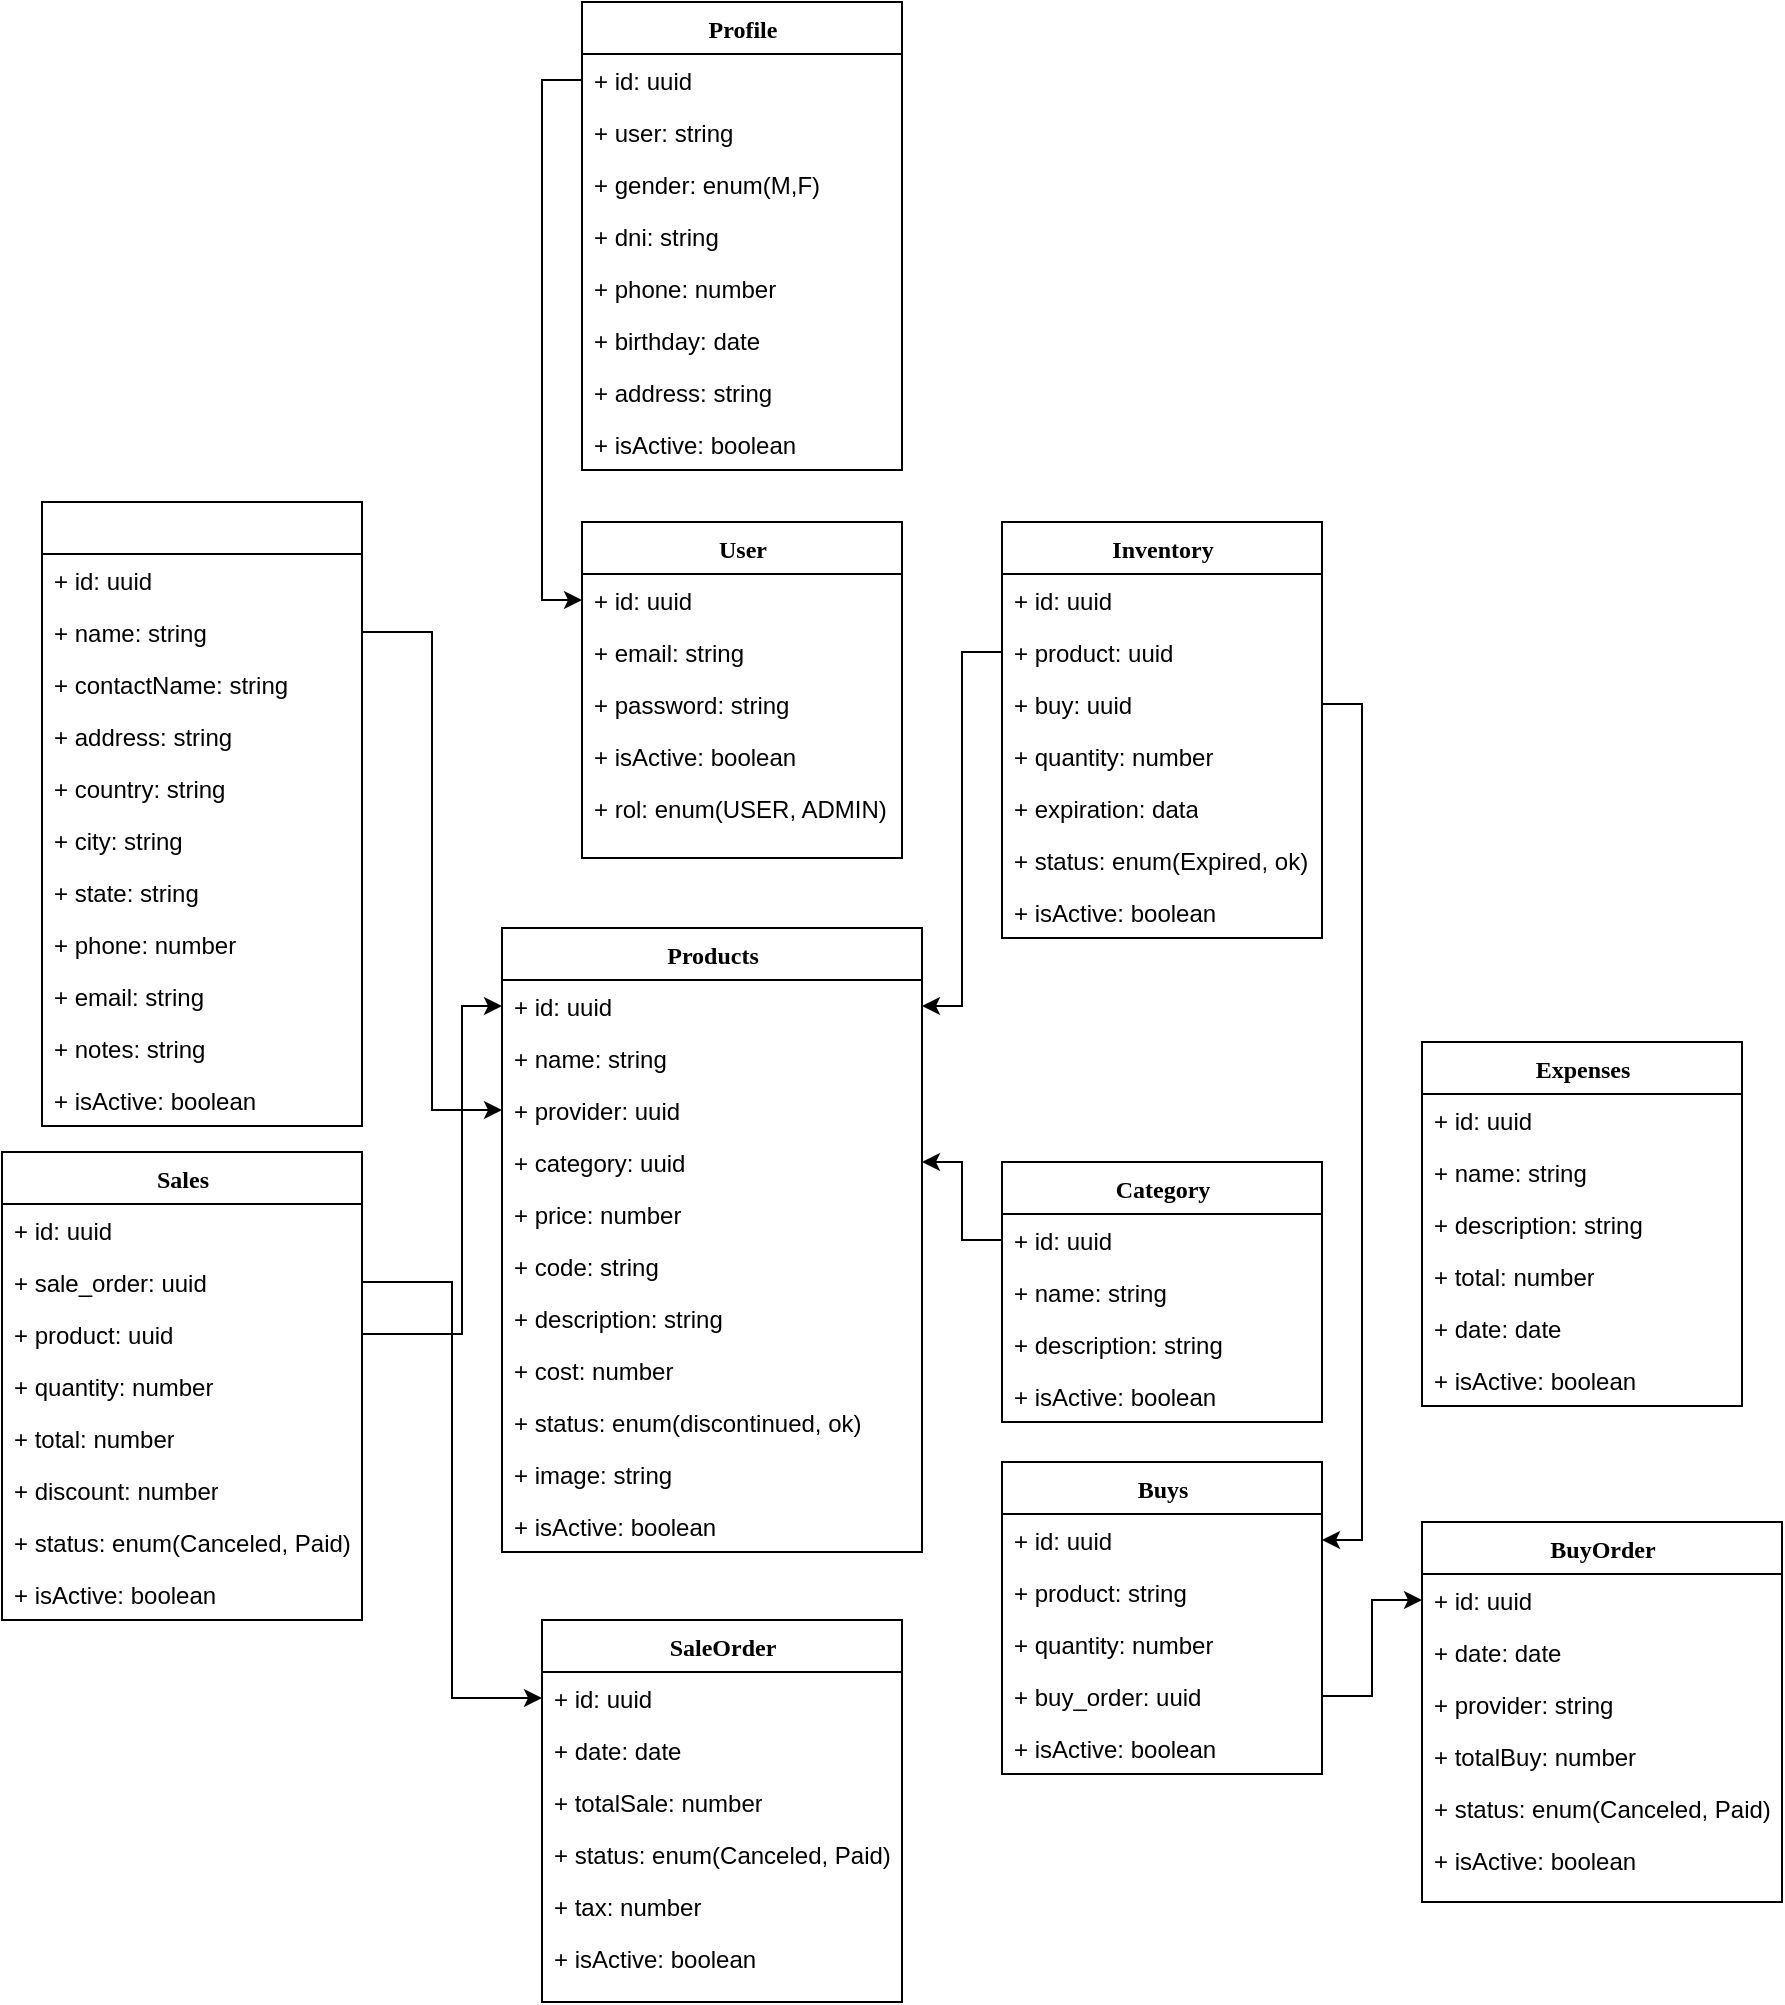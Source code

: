 <mxfile>
    <diagram name="Page-1" id="9f46799a-70d6-7492-0946-bef42562c5a5">
        <mxGraphModel dx="1920" dy="1175" grid="1" gridSize="10" guides="1" tooltips="1" connect="1" arrows="1" fold="1" page="1" pageScale="1" pageWidth="1100" pageHeight="850" background="none" math="0" shadow="0">
            <root>
                <mxCell id="0"/>
                <mxCell id="1" parent="0"/>
                <mxCell id="78961159f06e98e8-17" value="Products" style="swimlane;html=1;fontStyle=1;align=center;verticalAlign=top;childLayout=stackLayout;horizontal=1;startSize=26;horizontalStack=0;resizeParent=1;resizeLast=0;collapsible=1;marginBottom=0;swimlaneFillColor=#ffffff;rounded=0;shadow=0;comic=0;labelBackgroundColor=none;strokeWidth=1;fillColor=none;fontFamily=Verdana;fontSize=12" parent="1" vertex="1">
                    <mxGeometry x="10" y="13" width="210" height="312" as="geometry"/>
                </mxCell>
                <mxCell id="78961159f06e98e8-21" value="+ id: uuid" style="text;html=1;strokeColor=none;fillColor=none;align=left;verticalAlign=top;spacingLeft=4;spacingRight=4;whiteSpace=wrap;overflow=hidden;rotatable=0;points=[[0,0.5],[1,0.5]];portConstraint=eastwest;fontColor=#000000;" parent="78961159f06e98e8-17" vertex="1">
                    <mxGeometry y="26" width="210" height="26" as="geometry"/>
                </mxCell>
                <mxCell id="78961159f06e98e8-23" value="+ name: string" style="text;html=1;strokeColor=none;fillColor=none;align=left;verticalAlign=top;spacingLeft=4;spacingRight=4;whiteSpace=wrap;overflow=hidden;rotatable=0;points=[[0,0.5],[1,0.5]];portConstraint=eastwest;fontColor=#000000;" parent="78961159f06e98e8-17" vertex="1">
                    <mxGeometry y="52" width="210" height="26" as="geometry"/>
                </mxCell>
                <mxCell id="78961159f06e98e8-25" value="+ provider: uuid" style="text;html=1;strokeColor=none;fillColor=none;align=left;verticalAlign=top;spacingLeft=4;spacingRight=4;whiteSpace=wrap;overflow=hidden;rotatable=0;points=[[0,0.5],[1,0.5]];portConstraint=eastwest;fontColor=#000000;" parent="78961159f06e98e8-17" vertex="1">
                    <mxGeometry y="78" width="210" height="26" as="geometry"/>
                </mxCell>
                <mxCell id="78961159f06e98e8-26" value="+ category: uuid" style="text;html=1;strokeColor=none;fillColor=none;align=left;verticalAlign=top;spacingLeft=4;spacingRight=4;whiteSpace=wrap;overflow=hidden;rotatable=0;points=[[0,0.5],[1,0.5]];portConstraint=eastwest;fontColor=#000000;" parent="78961159f06e98e8-17" vertex="1">
                    <mxGeometry y="104" width="210" height="26" as="geometry"/>
                </mxCell>
                <mxCell id="lUnSN32Nbf5dc9mY3wRp-7" value="+ price: number" style="text;html=1;strokeColor=none;fillColor=none;align=left;verticalAlign=top;spacingLeft=4;spacingRight=4;whiteSpace=wrap;overflow=hidden;rotatable=0;points=[[0,0.5],[1,0.5]];portConstraint=eastwest;fontColor=#000000;" parent="78961159f06e98e8-17" vertex="1">
                    <mxGeometry y="130" width="210" height="26" as="geometry"/>
                </mxCell>
                <mxCell id="lUnSN32Nbf5dc9mY3wRp-9" value="+ code: string" style="text;html=1;strokeColor=none;fillColor=none;align=left;verticalAlign=top;spacingLeft=4;spacingRight=4;whiteSpace=wrap;overflow=hidden;rotatable=0;points=[[0,0.5],[1,0.5]];portConstraint=eastwest;fontColor=#000000;" parent="78961159f06e98e8-17" vertex="1">
                    <mxGeometry y="156" width="210" height="26" as="geometry"/>
                </mxCell>
                <mxCell id="lUnSN32Nbf5dc9mY3wRp-8" value="+ description: string" style="text;html=1;strokeColor=none;fillColor=none;align=left;verticalAlign=top;spacingLeft=4;spacingRight=4;whiteSpace=wrap;overflow=hidden;rotatable=0;points=[[0,0.5],[1,0.5]];portConstraint=eastwest;fontColor=#000000;" parent="78961159f06e98e8-17" vertex="1">
                    <mxGeometry y="182" width="210" height="26" as="geometry"/>
                </mxCell>
                <mxCell id="78961159f06e98e8-24" value="+ cost: number" style="text;html=1;strokeColor=none;fillColor=none;align=left;verticalAlign=top;spacingLeft=4;spacingRight=4;whiteSpace=wrap;overflow=hidden;rotatable=0;points=[[0,0.5],[1,0.5]];portConstraint=eastwest;fontColor=#000000;" parent="78961159f06e98e8-17" vertex="1">
                    <mxGeometry y="208" width="210" height="26" as="geometry"/>
                </mxCell>
                <mxCell id="lUnSN32Nbf5dc9mY3wRp-28" value="+ status: enum(discontinued, ok)" style="text;html=1;strokeColor=none;fillColor=none;align=left;verticalAlign=top;spacingLeft=4;spacingRight=4;whiteSpace=wrap;overflow=hidden;rotatable=0;points=[[0,0.5],[1,0.5]];portConstraint=eastwest;fontColor=#000000;" parent="78961159f06e98e8-17" vertex="1">
                    <mxGeometry y="234" width="210" height="26" as="geometry"/>
                </mxCell>
                <mxCell id="lUnSN32Nbf5dc9mY3wRp-11" value="+ image: string" style="text;html=1;strokeColor=none;fillColor=none;align=left;verticalAlign=top;spacingLeft=4;spacingRight=4;whiteSpace=wrap;overflow=hidden;rotatable=0;points=[[0,0.5],[1,0.5]];portConstraint=eastwest;fontColor=#000000;" parent="78961159f06e98e8-17" vertex="1">
                    <mxGeometry y="260" width="210" height="26" as="geometry"/>
                </mxCell>
                <mxCell id="lUnSN32Nbf5dc9mY3wRp-12" value="+ isActive: boolean" style="text;html=1;strokeColor=none;fillColor=none;align=left;verticalAlign=top;spacingLeft=4;spacingRight=4;whiteSpace=wrap;overflow=hidden;rotatable=0;points=[[0,0.5],[1,0.5]];portConstraint=eastwest;fontColor=#000000;" parent="78961159f06e98e8-17" vertex="1">
                    <mxGeometry y="286" width="210" height="26" as="geometry"/>
                </mxCell>
                <mxCell id="78961159f06e98e8-43" value="Providers" style="swimlane;html=1;fontStyle=1;align=center;verticalAlign=top;childLayout=stackLayout;horizontal=1;startSize=26;horizontalStack=0;resizeParent=1;resizeLast=0;collapsible=1;marginBottom=0;swimlaneFillColor=#ffffff;rounded=0;shadow=0;comic=0;labelBackgroundColor=none;strokeWidth=1;fillColor=none;fontFamily=Verdana;fontSize=12;fontColor=#FFFFFF;" parent="1" vertex="1">
                    <mxGeometry x="-220" y="-200" width="160" height="312" as="geometry"/>
                </mxCell>
                <mxCell id="78961159f06e98e8-44" value="&lt;font color=&quot;#000000&quot;&gt;+ id: uuid&lt;/font&gt;" style="text;html=1;strokeColor=none;fillColor=none;align=left;verticalAlign=top;spacingLeft=4;spacingRight=4;whiteSpace=wrap;overflow=hidden;rotatable=0;points=[[0,0.5],[1,0.5]];portConstraint=eastwest;" parent="78961159f06e98e8-43" vertex="1">
                    <mxGeometry y="26" width="160" height="26" as="geometry"/>
                </mxCell>
                <mxCell id="78961159f06e98e8-45" value="+ name: string" style="text;html=1;strokeColor=none;fillColor=none;align=left;verticalAlign=top;spacingLeft=4;spacingRight=4;whiteSpace=wrap;overflow=hidden;rotatable=0;points=[[0,0.5],[1,0.5]];portConstraint=eastwest;fontColor=#000000;" parent="78961159f06e98e8-43" vertex="1">
                    <mxGeometry y="52" width="160" height="26" as="geometry"/>
                </mxCell>
                <mxCell id="14" value="+ contactName: string" style="text;html=1;strokeColor=none;fillColor=none;align=left;verticalAlign=top;spacingLeft=4;spacingRight=4;whiteSpace=wrap;overflow=hidden;rotatable=0;points=[[0,0.5],[1,0.5]];portConstraint=eastwest;fontColor=#000000;" vertex="1" parent="78961159f06e98e8-43">
                    <mxGeometry y="78" width="160" height="26" as="geometry"/>
                </mxCell>
                <mxCell id="lUnSN32Nbf5dc9mY3wRp-6" value="+ address: string" style="text;html=1;strokeColor=none;fillColor=none;align=left;verticalAlign=top;spacingLeft=4;spacingRight=4;whiteSpace=wrap;overflow=hidden;rotatable=0;points=[[0,0.5],[1,0.5]];portConstraint=eastwest;fontColor=#000000;" parent="78961159f06e98e8-43" vertex="1">
                    <mxGeometry y="104" width="160" height="26" as="geometry"/>
                </mxCell>
                <mxCell id="78961159f06e98e8-49" value="+ country: string" style="text;html=1;strokeColor=none;fillColor=none;align=left;verticalAlign=top;spacingLeft=4;spacingRight=4;whiteSpace=wrap;overflow=hidden;rotatable=0;points=[[0,0.5],[1,0.5]];portConstraint=eastwest;fontColor=#000000;" parent="78961159f06e98e8-43" vertex="1">
                    <mxGeometry y="130" width="160" height="26" as="geometry"/>
                </mxCell>
                <mxCell id="78961159f06e98e8-50" value="+ city: string" style="text;html=1;strokeColor=none;fillColor=none;align=left;verticalAlign=top;spacingLeft=4;spacingRight=4;whiteSpace=wrap;overflow=hidden;rotatable=0;points=[[0,0.5],[1,0.5]];portConstraint=eastwest;fontColor=#000000;" parent="78961159f06e98e8-43" vertex="1">
                    <mxGeometry y="156" width="160" height="26" as="geometry"/>
                </mxCell>
                <mxCell id="lUnSN32Nbf5dc9mY3wRp-3" value="+ state: string" style="text;html=1;strokeColor=none;fillColor=none;align=left;verticalAlign=top;spacingLeft=4;spacingRight=4;whiteSpace=wrap;overflow=hidden;rotatable=0;points=[[0,0.5],[1,0.5]];portConstraint=eastwest;fontColor=#000000;" parent="78961159f06e98e8-43" vertex="1">
                    <mxGeometry y="182" width="160" height="26" as="geometry"/>
                </mxCell>
                <mxCell id="lUnSN32Nbf5dc9mY3wRp-4" value="+ phone: number" style="text;html=1;strokeColor=none;fillColor=none;align=left;verticalAlign=top;spacingLeft=4;spacingRight=4;whiteSpace=wrap;overflow=hidden;rotatable=0;points=[[0,0.5],[1,0.5]];portConstraint=eastwest;fontColor=#000000;" parent="78961159f06e98e8-43" vertex="1">
                    <mxGeometry y="208" width="160" height="26" as="geometry"/>
                </mxCell>
                <mxCell id="lUnSN32Nbf5dc9mY3wRp-2" value="+ email: string" style="text;html=1;strokeColor=none;fillColor=none;align=left;verticalAlign=top;spacingLeft=4;spacingRight=4;whiteSpace=wrap;overflow=hidden;rotatable=0;points=[[0,0.5],[1,0.5]];portConstraint=eastwest;fontColor=#000000;" parent="78961159f06e98e8-43" vertex="1">
                    <mxGeometry y="234" width="160" height="26" as="geometry"/>
                </mxCell>
                <mxCell id="lUnSN32Nbf5dc9mY3wRp-10" value="+ notes: string" style="text;html=1;strokeColor=none;fillColor=none;align=left;verticalAlign=top;spacingLeft=4;spacingRight=4;whiteSpace=wrap;overflow=hidden;rotatable=0;points=[[0,0.5],[1,0.5]];portConstraint=eastwest;fontColor=#000000;" parent="78961159f06e98e8-43" vertex="1">
                    <mxGeometry y="260" width="160" height="26" as="geometry"/>
                </mxCell>
                <mxCell id="lUnSN32Nbf5dc9mY3wRp-5" value="+ isActive: boolean" style="text;html=1;strokeColor=none;fillColor=none;align=left;verticalAlign=top;spacingLeft=4;spacingRight=4;whiteSpace=wrap;overflow=hidden;rotatable=0;points=[[0,0.5],[1,0.5]];portConstraint=eastwest;fontColor=#000000;" parent="78961159f06e98e8-43" vertex="1">
                    <mxGeometry y="286" width="160" height="26" as="geometry"/>
                </mxCell>
                <mxCell id="78961159f06e98e8-56" value="Sales" style="swimlane;html=1;fontStyle=1;align=center;verticalAlign=top;childLayout=stackLayout;horizontal=1;startSize=26;horizontalStack=0;resizeParent=1;resizeLast=0;collapsible=1;marginBottom=0;swimlaneFillColor=#ffffff;rounded=0;shadow=0;comic=0;labelBackgroundColor=none;strokeWidth=1;fillColor=none;fontFamily=Verdana;fontSize=12" parent="1" vertex="1">
                    <mxGeometry x="-240" y="125" width="180" height="234" as="geometry"/>
                </mxCell>
                <mxCell id="78961159f06e98e8-57" value="+ id: uuid" style="text;html=1;strokeColor=none;fillColor=none;align=left;verticalAlign=top;spacingLeft=4;spacingRight=4;whiteSpace=wrap;overflow=hidden;rotatable=0;points=[[0,0.5],[1,0.5]];portConstraint=eastwest;fontColor=#000000;" parent="78961159f06e98e8-56" vertex="1">
                    <mxGeometry y="26" width="180" height="26" as="geometry"/>
                </mxCell>
                <mxCell id="78961159f06e98e8-58" value="+ sale_order: uuid" style="text;html=1;strokeColor=none;fillColor=none;align=left;verticalAlign=top;spacingLeft=4;spacingRight=4;whiteSpace=wrap;overflow=hidden;rotatable=0;points=[[0,0.5],[1,0.5]];portConstraint=eastwest;fontColor=#000000;" parent="78961159f06e98e8-56" vertex="1">
                    <mxGeometry y="52" width="180" height="26" as="geometry"/>
                </mxCell>
                <mxCell id="78961159f06e98e8-59" value="+ product: uuid" style="text;html=1;strokeColor=none;fillColor=none;align=left;verticalAlign=top;spacingLeft=4;spacingRight=4;whiteSpace=wrap;overflow=hidden;rotatable=0;points=[[0,0.5],[1,0.5]];portConstraint=eastwest;fontColor=#000000;" parent="78961159f06e98e8-56" vertex="1">
                    <mxGeometry y="78" width="180" height="26" as="geometry"/>
                </mxCell>
                <mxCell id="78961159f06e98e8-60" value="+ quantity: number" style="text;html=1;strokeColor=none;fillColor=none;align=left;verticalAlign=top;spacingLeft=4;spacingRight=4;whiteSpace=wrap;overflow=hidden;rotatable=0;points=[[0,0.5],[1,0.5]];portConstraint=eastwest;fontColor=#000000;" parent="78961159f06e98e8-56" vertex="1">
                    <mxGeometry y="104" width="180" height="26" as="geometry"/>
                </mxCell>
                <mxCell id="78961159f06e98e8-61" value="+ total: number" style="text;html=1;strokeColor=none;fillColor=none;align=left;verticalAlign=top;spacingLeft=4;spacingRight=4;whiteSpace=wrap;overflow=hidden;rotatable=0;points=[[0,0.5],[1,0.5]];portConstraint=eastwest;fontColor=#000000;" parent="78961159f06e98e8-56" vertex="1">
                    <mxGeometry y="130" width="180" height="26" as="geometry"/>
                </mxCell>
                <mxCell id="lUnSN32Nbf5dc9mY3wRp-34" value="+ discount: number" style="text;html=1;strokeColor=none;fillColor=none;align=left;verticalAlign=top;spacingLeft=4;spacingRight=4;whiteSpace=wrap;overflow=hidden;rotatable=0;points=[[0,0.5],[1,0.5]];portConstraint=eastwest;fontColor=#000000;" parent="78961159f06e98e8-56" vertex="1">
                    <mxGeometry y="156" width="180" height="26" as="geometry"/>
                </mxCell>
                <mxCell id="lUnSN32Nbf5dc9mY3wRp-37" value="+ status: enum(Canceled, Paid)" style="text;html=1;strokeColor=none;fillColor=none;align=left;verticalAlign=top;spacingLeft=4;spacingRight=4;whiteSpace=wrap;overflow=hidden;rotatable=0;points=[[0,0.5],[1,0.5]];portConstraint=eastwest;fontColor=#000000;" parent="78961159f06e98e8-56" vertex="1">
                    <mxGeometry y="182" width="180" height="26" as="geometry"/>
                </mxCell>
                <mxCell id="lUnSN32Nbf5dc9mY3wRp-33" value="+ isActive: boolean" style="text;html=1;strokeColor=none;fillColor=none;align=left;verticalAlign=top;spacingLeft=4;spacingRight=4;whiteSpace=wrap;overflow=hidden;rotatable=0;points=[[0,0.5],[1,0.5]];portConstraint=eastwest;fontColor=#000000;" parent="78961159f06e98e8-56" vertex="1">
                    <mxGeometry y="208" width="180" height="26" as="geometry"/>
                </mxCell>
                <mxCell id="78961159f06e98e8-69" value="Buys" style="swimlane;html=1;fontStyle=1;align=center;verticalAlign=top;childLayout=stackLayout;horizontal=1;startSize=26;horizontalStack=0;resizeParent=1;resizeLast=0;collapsible=1;marginBottom=0;swimlaneFillColor=#ffffff;rounded=0;shadow=0;comic=0;labelBackgroundColor=none;strokeWidth=1;fillColor=none;fontFamily=Verdana;fontSize=12" parent="1" vertex="1">
                    <mxGeometry x="260" y="280" width="160" height="156" as="geometry"/>
                </mxCell>
                <mxCell id="78961159f06e98e8-70" value="+ id: uuid" style="text;html=1;strokeColor=none;fillColor=none;align=left;verticalAlign=top;spacingLeft=4;spacingRight=4;whiteSpace=wrap;overflow=hidden;rotatable=0;points=[[0,0.5],[1,0.5]];portConstraint=eastwest;fontColor=#000000;" parent="78961159f06e98e8-69" vertex="1">
                    <mxGeometry y="26" width="160" height="26" as="geometry"/>
                </mxCell>
                <mxCell id="78961159f06e98e8-74" value="+ product: string" style="text;html=1;strokeColor=none;fillColor=none;align=left;verticalAlign=top;spacingLeft=4;spacingRight=4;whiteSpace=wrap;overflow=hidden;rotatable=0;points=[[0,0.5],[1,0.5]];portConstraint=eastwest;fontColor=#000000;" parent="78961159f06e98e8-69" vertex="1">
                    <mxGeometry y="52" width="160" height="26" as="geometry"/>
                </mxCell>
                <mxCell id="78961159f06e98e8-75" value="+ quantity: number" style="text;html=1;strokeColor=none;fillColor=none;align=left;verticalAlign=top;spacingLeft=4;spacingRight=4;whiteSpace=wrap;overflow=hidden;rotatable=0;points=[[0,0.5],[1,0.5]];portConstraint=eastwest;fontColor=#000000;" parent="78961159f06e98e8-69" vertex="1">
                    <mxGeometry y="78" width="160" height="26" as="geometry"/>
                </mxCell>
                <mxCell id="78961159f06e98e8-76" value="+ buy_order: uuid" style="text;html=1;strokeColor=none;fillColor=none;align=left;verticalAlign=top;spacingLeft=4;spacingRight=4;whiteSpace=wrap;overflow=hidden;rotatable=0;points=[[0,0.5],[1,0.5]];portConstraint=eastwest;fontColor=#000000;" parent="78961159f06e98e8-69" vertex="1">
                    <mxGeometry y="104" width="160" height="26" as="geometry"/>
                </mxCell>
                <mxCell id="lUnSN32Nbf5dc9mY3wRp-52" value="+ isActive: boolean" style="text;html=1;strokeColor=none;fillColor=none;align=left;verticalAlign=top;spacingLeft=4;spacingRight=4;whiteSpace=wrap;overflow=hidden;rotatable=0;points=[[0,0.5],[1,0.5]];portConstraint=eastwest;fontColor=#000000;" parent="78961159f06e98e8-69" vertex="1">
                    <mxGeometry y="130" width="160" height="26" as="geometry"/>
                </mxCell>
                <mxCell id="78961159f06e98e8-82" value="Inventory" style="swimlane;html=1;fontStyle=1;align=center;verticalAlign=top;childLayout=stackLayout;horizontal=1;startSize=26;horizontalStack=0;resizeParent=1;resizeLast=0;collapsible=1;marginBottom=0;swimlaneFillColor=#ffffff;rounded=0;shadow=0;comic=0;labelBackgroundColor=none;strokeWidth=1;fillColor=none;fontFamily=Verdana;fontSize=12" parent="1" vertex="1">
                    <mxGeometry x="260" y="-190" width="160" height="208" as="geometry"/>
                </mxCell>
                <mxCell id="78961159f06e98e8-83" value="+ id: uuid" style="text;html=1;strokeColor=none;fillColor=none;align=left;verticalAlign=top;spacingLeft=4;spacingRight=4;whiteSpace=wrap;overflow=hidden;rotatable=0;points=[[0,0.5],[1,0.5]];portConstraint=eastwest;fontColor=#000000;" parent="78961159f06e98e8-82" vertex="1">
                    <mxGeometry y="26" width="160" height="26" as="geometry"/>
                </mxCell>
                <mxCell id="78961159f06e98e8-84" value="+ product: uuid" style="text;html=1;strokeColor=none;fillColor=none;align=left;verticalAlign=top;spacingLeft=4;spacingRight=4;whiteSpace=wrap;overflow=hidden;rotatable=0;points=[[0,0.5],[1,0.5]];portConstraint=eastwest;fontColor=#000000;" parent="78961159f06e98e8-82" vertex="1">
                    <mxGeometry y="52" width="160" height="26" as="geometry"/>
                </mxCell>
                <mxCell id="lUnSN32Nbf5dc9mY3wRp-41" value="+ buy: uuid" style="text;html=1;strokeColor=none;fillColor=none;align=left;verticalAlign=top;spacingLeft=4;spacingRight=4;whiteSpace=wrap;overflow=hidden;rotatable=0;points=[[0,0.5],[1,0.5]];portConstraint=eastwest;fontColor=#000000;" parent="78961159f06e98e8-82" vertex="1">
                    <mxGeometry y="78" width="160" height="26" as="geometry"/>
                </mxCell>
                <mxCell id="78961159f06e98e8-85" value="+ quantity: number" style="text;html=1;strokeColor=none;fillColor=none;align=left;verticalAlign=top;spacingLeft=4;spacingRight=4;whiteSpace=wrap;overflow=hidden;rotatable=0;points=[[0,0.5],[1,0.5]];portConstraint=eastwest;fontColor=#000000;" parent="78961159f06e98e8-82" vertex="1">
                    <mxGeometry y="104" width="160" height="26" as="geometry"/>
                </mxCell>
                <mxCell id="78961159f06e98e8-86" value="+ expiration: data" style="text;html=1;strokeColor=none;fillColor=none;align=left;verticalAlign=top;spacingLeft=4;spacingRight=4;whiteSpace=wrap;overflow=hidden;rotatable=0;points=[[0,0.5],[1,0.5]];portConstraint=eastwest;fontColor=#000000;" parent="78961159f06e98e8-82" vertex="1">
                    <mxGeometry y="130" width="160" height="26" as="geometry"/>
                </mxCell>
                <mxCell id="78961159f06e98e8-87" value="+ status: enum(Expired, ok)" style="text;html=1;strokeColor=none;fillColor=none;align=left;verticalAlign=top;spacingLeft=4;spacingRight=4;whiteSpace=wrap;overflow=hidden;rotatable=0;points=[[0,0.5],[1,0.5]];portConstraint=eastwest;fontColor=#000000;" parent="78961159f06e98e8-82" vertex="1">
                    <mxGeometry y="156" width="160" height="26" as="geometry"/>
                </mxCell>
                <mxCell id="78961159f06e98e8-88" value="+ isActive: boolean" style="text;html=1;strokeColor=none;fillColor=none;align=left;verticalAlign=top;spacingLeft=4;spacingRight=4;whiteSpace=wrap;overflow=hidden;rotatable=0;points=[[0,0.5],[1,0.5]];portConstraint=eastwest;fontColor=#000000;" parent="78961159f06e98e8-82" vertex="1">
                    <mxGeometry y="182" width="160" height="26" as="geometry"/>
                </mxCell>
                <mxCell id="78961159f06e98e8-95" value="User" style="swimlane;html=1;fontStyle=1;align=center;verticalAlign=top;childLayout=stackLayout;horizontal=1;startSize=26;horizontalStack=0;resizeParent=1;resizeLast=0;collapsible=1;marginBottom=0;swimlaneFillColor=#ffffff;rounded=0;shadow=0;comic=0;labelBackgroundColor=none;strokeWidth=1;fillColor=none;fontFamily=Verdana;fontSize=12" parent="1" vertex="1">
                    <mxGeometry x="50" y="-190" width="160" height="168" as="geometry"/>
                </mxCell>
                <mxCell id="78961159f06e98e8-96" value="+ id: uuid" style="text;html=1;strokeColor=none;fillColor=none;align=left;verticalAlign=top;spacingLeft=4;spacingRight=4;whiteSpace=wrap;overflow=hidden;rotatable=0;points=[[0,0.5],[1,0.5]];portConstraint=eastwest;fontColor=#000000;" parent="78961159f06e98e8-95" vertex="1">
                    <mxGeometry y="26" width="160" height="26" as="geometry"/>
                </mxCell>
                <mxCell id="78961159f06e98e8-97" value="+ email: string" style="text;html=1;strokeColor=none;fillColor=none;align=left;verticalAlign=top;spacingLeft=4;spacingRight=4;whiteSpace=wrap;overflow=hidden;rotatable=0;points=[[0,0.5],[1,0.5]];portConstraint=eastwest;fontColor=#000000;" parent="78961159f06e98e8-95" vertex="1">
                    <mxGeometry y="52" width="160" height="26" as="geometry"/>
                </mxCell>
                <mxCell id="78961159f06e98e8-98" value="+ password: string" style="text;html=1;strokeColor=none;fillColor=none;align=left;verticalAlign=top;spacingLeft=4;spacingRight=4;whiteSpace=wrap;overflow=hidden;rotatable=0;points=[[0,0.5],[1,0.5]];portConstraint=eastwest;fontColor=#000000;" parent="78961159f06e98e8-95" vertex="1">
                    <mxGeometry y="78" width="160" height="26" as="geometry"/>
                </mxCell>
                <mxCell id="78961159f06e98e8-102" value="+ isActive: boolean" style="text;html=1;strokeColor=none;fillColor=none;align=left;verticalAlign=top;spacingLeft=4;spacingRight=4;whiteSpace=wrap;overflow=hidden;rotatable=0;points=[[0,0.5],[1,0.5]];portConstraint=eastwest;fontColor=#000000;" parent="78961159f06e98e8-95" vertex="1">
                    <mxGeometry y="104" width="160" height="26" as="geometry"/>
                </mxCell>
                <mxCell id="78961159f06e98e8-104" value="+ rol: enum(USER, ADMIN)" style="text;html=1;strokeColor=none;fillColor=none;align=left;verticalAlign=top;spacingLeft=4;spacingRight=4;whiteSpace=wrap;overflow=hidden;rotatable=0;points=[[0,0.5],[1,0.5]];portConstraint=eastwest;fontColor=#000000;" parent="78961159f06e98e8-95" vertex="1">
                    <mxGeometry y="130" width="160" height="26" as="geometry"/>
                </mxCell>
                <mxCell id="78961159f06e98e8-108" value="Expenses" style="swimlane;html=1;fontStyle=1;align=center;verticalAlign=top;childLayout=stackLayout;horizontal=1;startSize=26;horizontalStack=0;resizeParent=1;resizeLast=0;collapsible=1;marginBottom=0;swimlaneFillColor=#ffffff;rounded=0;shadow=0;comic=0;labelBackgroundColor=none;strokeWidth=1;fillColor=none;fontFamily=Verdana;fontSize=12" parent="1" vertex="1">
                    <mxGeometry x="470" y="70.0" width="160" height="182" as="geometry"/>
                </mxCell>
                <mxCell id="78961159f06e98e8-109" value="+ id: uuid" style="text;html=1;strokeColor=none;fillColor=none;align=left;verticalAlign=top;spacingLeft=4;spacingRight=4;whiteSpace=wrap;overflow=hidden;rotatable=0;points=[[0,0.5],[1,0.5]];portConstraint=eastwest;fontColor=#000000;" parent="78961159f06e98e8-108" vertex="1">
                    <mxGeometry y="26" width="160" height="26" as="geometry"/>
                </mxCell>
                <mxCell id="78961159f06e98e8-110" value="+ name: string" style="text;html=1;strokeColor=none;fillColor=none;align=left;verticalAlign=top;spacingLeft=4;spacingRight=4;whiteSpace=wrap;overflow=hidden;rotatable=0;points=[[0,0.5],[1,0.5]];portConstraint=eastwest;fontColor=#000000;" parent="78961159f06e98e8-108" vertex="1">
                    <mxGeometry y="52" width="160" height="26" as="geometry"/>
                </mxCell>
                <mxCell id="78961159f06e98e8-117" value="+ description: string" style="text;html=1;strokeColor=none;fillColor=none;align=left;verticalAlign=top;spacingLeft=4;spacingRight=4;whiteSpace=wrap;overflow=hidden;rotatable=0;points=[[0,0.5],[1,0.5]];portConstraint=eastwest;fontColor=#000000;" parent="78961159f06e98e8-108" vertex="1">
                    <mxGeometry y="78" width="160" height="26" as="geometry"/>
                </mxCell>
                <mxCell id="78961159f06e98e8-120" value="+ total: number" style="text;html=1;strokeColor=none;fillColor=none;align=left;verticalAlign=top;spacingLeft=4;spacingRight=4;whiteSpace=wrap;overflow=hidden;rotatable=0;points=[[0,0.5],[1,0.5]];portConstraint=eastwest;fontColor=#000000;" parent="78961159f06e98e8-108" vertex="1">
                    <mxGeometry y="104" width="160" height="26" as="geometry"/>
                </mxCell>
                <mxCell id="lUnSN32Nbf5dc9mY3wRp-39" value="+ date: date" style="text;html=1;strokeColor=none;fillColor=none;align=left;verticalAlign=top;spacingLeft=4;spacingRight=4;whiteSpace=wrap;overflow=hidden;rotatable=0;points=[[0,0.5],[1,0.5]];portConstraint=eastwest;fontColor=#000000;" parent="78961159f06e98e8-108" vertex="1">
                    <mxGeometry y="130" width="160" height="26" as="geometry"/>
                </mxCell>
                <mxCell id="lUnSN32Nbf5dc9mY3wRp-38" value="+ isActive: boolean" style="text;html=1;strokeColor=none;fillColor=none;align=left;verticalAlign=top;spacingLeft=4;spacingRight=4;whiteSpace=wrap;overflow=hidden;rotatable=0;points=[[0,0.5],[1,0.5]];portConstraint=eastwest;fontColor=#000000;" parent="78961159f06e98e8-108" vertex="1">
                    <mxGeometry y="156" width="160" height="26" as="geometry"/>
                </mxCell>
                <mxCell id="c7exTMx49Ol-DA_1I6ZM-1" value="SaleOrder" style="swimlane;html=1;fontStyle=1;align=center;verticalAlign=top;childLayout=stackLayout;horizontal=1;startSize=26;horizontalStack=0;resizeParent=1;resizeLast=0;collapsible=1;marginBottom=0;swimlaneFillColor=#ffffff;rounded=0;shadow=0;comic=0;labelBackgroundColor=none;strokeWidth=1;fillColor=none;fontFamily=Verdana;fontSize=12" parent="1" vertex="1">
                    <mxGeometry x="30" y="359" width="180" height="191" as="geometry"/>
                </mxCell>
                <mxCell id="c7exTMx49Ol-DA_1I6ZM-2" value="+ id: uuid" style="text;html=1;strokeColor=none;fillColor=none;align=left;verticalAlign=top;spacingLeft=4;spacingRight=4;whiteSpace=wrap;overflow=hidden;rotatable=0;points=[[0,0.5],[1,0.5]];portConstraint=eastwest;fontColor=#000000;" parent="c7exTMx49Ol-DA_1I6ZM-1" vertex="1">
                    <mxGeometry y="26" width="180" height="26" as="geometry"/>
                </mxCell>
                <mxCell id="c7exTMx49Ol-DA_1I6ZM-3" value="+ date: date" style="text;html=1;strokeColor=none;fillColor=none;align=left;verticalAlign=top;spacingLeft=4;spacingRight=4;whiteSpace=wrap;overflow=hidden;rotatable=0;points=[[0,0.5],[1,0.5]];portConstraint=eastwest;fontColor=#000000;" parent="c7exTMx49Ol-DA_1I6ZM-1" vertex="1">
                    <mxGeometry y="52" width="180" height="26" as="geometry"/>
                </mxCell>
                <mxCell id="c7exTMx49Ol-DA_1I6ZM-5" value="+ totalSale: number" style="text;html=1;strokeColor=none;fillColor=none;align=left;verticalAlign=top;spacingLeft=4;spacingRight=4;whiteSpace=wrap;overflow=hidden;rotatable=0;points=[[0,0.5],[1,0.5]];portConstraint=eastwest;fontColor=#000000;" parent="c7exTMx49Ol-DA_1I6ZM-1" vertex="1">
                    <mxGeometry y="78" width="180" height="26" as="geometry"/>
                </mxCell>
                <mxCell id="lUnSN32Nbf5dc9mY3wRp-23" value="+ status: enum(Canceled, Paid)" style="text;html=1;strokeColor=none;fillColor=none;align=left;verticalAlign=top;spacingLeft=4;spacingRight=4;whiteSpace=wrap;overflow=hidden;rotatable=0;points=[[0,0.5],[1,0.5]];portConstraint=eastwest;fontColor=#000000;" parent="c7exTMx49Ol-DA_1I6ZM-1" vertex="1">
                    <mxGeometry y="104" width="180" height="26" as="geometry"/>
                </mxCell>
                <mxCell id="lUnSN32Nbf5dc9mY3wRp-22" value="+ tax: number" style="text;html=1;strokeColor=none;fillColor=none;align=left;verticalAlign=top;spacingLeft=4;spacingRight=4;whiteSpace=wrap;overflow=hidden;rotatable=0;points=[[0,0.5],[1,0.5]];portConstraint=eastwest;fontColor=#000000;" parent="c7exTMx49Ol-DA_1I6ZM-1" vertex="1">
                    <mxGeometry y="130" width="180" height="26" as="geometry"/>
                </mxCell>
                <mxCell id="2" value="+ isActive: boolean" style="text;html=1;strokeColor=none;fillColor=none;align=left;verticalAlign=top;spacingLeft=4;spacingRight=4;whiteSpace=wrap;overflow=hidden;rotatable=0;points=[[0,0.5],[1,0.5]];portConstraint=eastwest;fontColor=#000000;" parent="c7exTMx49Ol-DA_1I6ZM-1" vertex="1">
                    <mxGeometry y="156" width="180" height="26" as="geometry"/>
                </mxCell>
                <mxCell id="lUnSN32Nbf5dc9mY3wRp-13" value="Category" style="swimlane;html=1;fontStyle=1;align=center;verticalAlign=top;childLayout=stackLayout;horizontal=1;startSize=26;horizontalStack=0;resizeParent=1;resizeLast=0;collapsible=1;marginBottom=0;swimlaneFillColor=#ffffff;rounded=0;shadow=0;comic=0;labelBackgroundColor=none;strokeWidth=1;fillColor=none;fontFamily=Verdana;fontSize=12" parent="1" vertex="1">
                    <mxGeometry x="260" y="130" width="160" height="130" as="geometry"/>
                </mxCell>
                <mxCell id="lUnSN32Nbf5dc9mY3wRp-14" value="+ id: uuid" style="text;html=1;strokeColor=none;fillColor=none;align=left;verticalAlign=top;spacingLeft=4;spacingRight=4;whiteSpace=wrap;overflow=hidden;rotatable=0;points=[[0,0.5],[1,0.5]];portConstraint=eastwest;fontColor=#000000;" parent="lUnSN32Nbf5dc9mY3wRp-13" vertex="1">
                    <mxGeometry y="26" width="160" height="26" as="geometry"/>
                </mxCell>
                <mxCell id="lUnSN32Nbf5dc9mY3wRp-15" value="+ name: string" style="text;html=1;strokeColor=none;fillColor=none;align=left;verticalAlign=top;spacingLeft=4;spacingRight=4;whiteSpace=wrap;overflow=hidden;rotatable=0;points=[[0,0.5],[1,0.5]];portConstraint=eastwest;fontColor=#000000;" parent="lUnSN32Nbf5dc9mY3wRp-13" vertex="1">
                    <mxGeometry y="52" width="160" height="26" as="geometry"/>
                </mxCell>
                <mxCell id="13" value="+ description: string" style="text;html=1;strokeColor=none;fillColor=none;align=left;verticalAlign=top;spacingLeft=4;spacingRight=4;whiteSpace=wrap;overflow=hidden;rotatable=0;points=[[0,0.5],[1,0.5]];portConstraint=eastwest;fontColor=#000000;" vertex="1" parent="lUnSN32Nbf5dc9mY3wRp-13">
                    <mxGeometry y="78" width="160" height="26" as="geometry"/>
                </mxCell>
                <mxCell id="lUnSN32Nbf5dc9mY3wRp-17" value="+ isActive: boolean" style="text;html=1;strokeColor=none;fillColor=none;align=left;verticalAlign=top;spacingLeft=4;spacingRight=4;whiteSpace=wrap;overflow=hidden;rotatable=0;points=[[0,0.5],[1,0.5]];portConstraint=eastwest;fontColor=#000000;" parent="lUnSN32Nbf5dc9mY3wRp-13" vertex="1">
                    <mxGeometry y="104" width="160" height="26" as="geometry"/>
                </mxCell>
                <mxCell id="lUnSN32Nbf5dc9mY3wRp-20" style="edgeStyle=orthogonalEdgeStyle;rounded=0;orthogonalLoop=1;jettySize=auto;html=1;exitX=1;exitY=0.5;exitDx=0;exitDy=0;entryX=0;entryY=0.5;entryDx=0;entryDy=0;" parent="1" source="78961159f06e98e8-45" target="78961159f06e98e8-25" edge="1">
                    <mxGeometry relative="1" as="geometry"/>
                </mxCell>
                <mxCell id="lUnSN32Nbf5dc9mY3wRp-21" style="edgeStyle=orthogonalEdgeStyle;rounded=0;orthogonalLoop=1;jettySize=auto;html=1;exitX=0;exitY=0.5;exitDx=0;exitDy=0;entryX=1;entryY=0.5;entryDx=0;entryDy=0;" parent="1" source="lUnSN32Nbf5dc9mY3wRp-14" target="78961159f06e98e8-26" edge="1">
                    <mxGeometry relative="1" as="geometry"/>
                </mxCell>
                <mxCell id="lUnSN32Nbf5dc9mY3wRp-35" style="edgeStyle=orthogonalEdgeStyle;rounded=0;orthogonalLoop=1;jettySize=auto;html=1;exitX=1;exitY=0.5;exitDx=0;exitDy=0;entryX=0;entryY=0.5;entryDx=0;entryDy=0;" parent="1" source="78961159f06e98e8-58" target="c7exTMx49Ol-DA_1I6ZM-2" edge="1">
                    <mxGeometry relative="1" as="geometry"/>
                </mxCell>
                <mxCell id="lUnSN32Nbf5dc9mY3wRp-36" style="edgeStyle=orthogonalEdgeStyle;rounded=0;orthogonalLoop=1;jettySize=auto;html=1;entryX=0;entryY=0.5;entryDx=0;entryDy=0;" parent="1" source="78961159f06e98e8-59" target="78961159f06e98e8-21" edge="1">
                    <mxGeometry relative="1" as="geometry">
                        <Array as="points">
                            <mxPoint x="-10" y="216"/>
                            <mxPoint x="-10" y="52"/>
                        </Array>
                    </mxGeometry>
                </mxCell>
                <mxCell id="lUnSN32Nbf5dc9mY3wRp-40" style="edgeStyle=orthogonalEdgeStyle;rounded=0;orthogonalLoop=1;jettySize=auto;html=1;exitX=0;exitY=0.5;exitDx=0;exitDy=0;entryX=1;entryY=0.5;entryDx=0;entryDy=0;" parent="1" source="78961159f06e98e8-84" target="78961159f06e98e8-21" edge="1">
                    <mxGeometry relative="1" as="geometry"/>
                </mxCell>
                <mxCell id="lUnSN32Nbf5dc9mY3wRp-42" style="edgeStyle=orthogonalEdgeStyle;rounded=0;orthogonalLoop=1;jettySize=auto;html=1;entryX=1;entryY=0.5;entryDx=0;entryDy=0;" parent="1" source="lUnSN32Nbf5dc9mY3wRp-41" target="78961159f06e98e8-70" edge="1">
                    <mxGeometry relative="1" as="geometry">
                        <Array as="points">
                            <mxPoint x="440" y="-99"/>
                            <mxPoint x="440" y="319"/>
                        </Array>
                    </mxGeometry>
                </mxCell>
                <mxCell id="lUnSN32Nbf5dc9mY3wRp-43" value="BuyOrder" style="swimlane;html=1;fontStyle=1;align=center;verticalAlign=top;childLayout=stackLayout;horizontal=1;startSize=26;horizontalStack=0;resizeParent=1;resizeLast=0;collapsible=1;marginBottom=0;swimlaneFillColor=#ffffff;rounded=0;shadow=0;comic=0;labelBackgroundColor=none;strokeWidth=1;fillColor=none;fontFamily=Verdana;fontSize=12" parent="1" vertex="1">
                    <mxGeometry x="470" y="310" width="180" height="190" as="geometry"/>
                </mxCell>
                <mxCell id="lUnSN32Nbf5dc9mY3wRp-44" value="+ id: uuid" style="text;html=1;strokeColor=none;fillColor=none;align=left;verticalAlign=top;spacingLeft=4;spacingRight=4;whiteSpace=wrap;overflow=hidden;rotatable=0;points=[[0,0.5],[1,0.5]];portConstraint=eastwest;fontColor=#000000;" parent="lUnSN32Nbf5dc9mY3wRp-43" vertex="1">
                    <mxGeometry y="26" width="180" height="26" as="geometry"/>
                </mxCell>
                <mxCell id="lUnSN32Nbf5dc9mY3wRp-45" value="+ date: date" style="text;html=1;strokeColor=none;fillColor=none;align=left;verticalAlign=top;spacingLeft=4;spacingRight=4;whiteSpace=wrap;overflow=hidden;rotatable=0;points=[[0,0.5],[1,0.5]];portConstraint=eastwest;fontColor=#000000;" parent="lUnSN32Nbf5dc9mY3wRp-43" vertex="1">
                    <mxGeometry y="52" width="180" height="26" as="geometry"/>
                </mxCell>
                <mxCell id="lUnSN32Nbf5dc9mY3wRp-50" value="+ provider: string" style="text;html=1;strokeColor=none;fillColor=none;align=left;verticalAlign=top;spacingLeft=4;spacingRight=4;whiteSpace=wrap;overflow=hidden;rotatable=0;points=[[0,0.5],[1,0.5]];portConstraint=eastwest;fontColor=#000000;" parent="lUnSN32Nbf5dc9mY3wRp-43" vertex="1">
                    <mxGeometry y="78" width="180" height="26" as="geometry"/>
                </mxCell>
                <mxCell id="lUnSN32Nbf5dc9mY3wRp-46" value="+ totalBuy: number" style="text;html=1;strokeColor=none;fillColor=none;align=left;verticalAlign=top;spacingLeft=4;spacingRight=4;whiteSpace=wrap;overflow=hidden;rotatable=0;points=[[0,0.5],[1,0.5]];portConstraint=eastwest;fontColor=#000000;" parent="lUnSN32Nbf5dc9mY3wRp-43" vertex="1">
                    <mxGeometry y="104" width="180" height="26" as="geometry"/>
                </mxCell>
                <mxCell id="lUnSN32Nbf5dc9mY3wRp-48" value="+ status: enum(Canceled, Paid)" style="text;html=1;strokeColor=none;fillColor=none;align=left;verticalAlign=top;spacingLeft=4;spacingRight=4;whiteSpace=wrap;overflow=hidden;rotatable=0;points=[[0,0.5],[1,0.5]];portConstraint=eastwest;fontColor=#000000;" parent="lUnSN32Nbf5dc9mY3wRp-43" vertex="1">
                    <mxGeometry y="130" width="180" height="26" as="geometry"/>
                </mxCell>
                <mxCell id="lUnSN32Nbf5dc9mY3wRp-53" value="+ isActive: boolean" style="text;html=1;strokeColor=none;fillColor=none;align=left;verticalAlign=top;spacingLeft=4;spacingRight=4;whiteSpace=wrap;overflow=hidden;rotatable=0;points=[[0,0.5],[1,0.5]];portConstraint=eastwest;fontColor=#000000;" parent="lUnSN32Nbf5dc9mY3wRp-43" vertex="1">
                    <mxGeometry y="156" width="180" height="26" as="geometry"/>
                </mxCell>
                <mxCell id="lUnSN32Nbf5dc9mY3wRp-51" style="edgeStyle=orthogonalEdgeStyle;rounded=0;orthogonalLoop=1;jettySize=auto;html=1;entryX=0;entryY=0.5;entryDx=0;entryDy=0;" parent="1" source="78961159f06e98e8-76" target="lUnSN32Nbf5dc9mY3wRp-44" edge="1">
                    <mxGeometry relative="1" as="geometry"/>
                </mxCell>
                <mxCell id="3" value="Profile" style="swimlane;html=1;fontStyle=1;align=center;verticalAlign=top;childLayout=stackLayout;horizontal=1;startSize=26;horizontalStack=0;resizeParent=1;resizeLast=0;collapsible=1;marginBottom=0;swimlaneFillColor=#ffffff;rounded=0;shadow=0;comic=0;labelBackgroundColor=none;strokeWidth=1;fillColor=none;fontFamily=Verdana;fontSize=12" parent="1" vertex="1">
                    <mxGeometry x="50" y="-450" width="160" height="234" as="geometry"/>
                </mxCell>
                <mxCell id="4" value="+ id: uuid" style="text;html=1;strokeColor=none;fillColor=none;align=left;verticalAlign=top;spacingLeft=4;spacingRight=4;whiteSpace=wrap;overflow=hidden;rotatable=0;points=[[0,0.5],[1,0.5]];portConstraint=eastwest;fontColor=#000000;" parent="3" vertex="1">
                    <mxGeometry y="26" width="160" height="26" as="geometry"/>
                </mxCell>
                <mxCell id="5" value="+ user: string" style="text;html=1;strokeColor=none;fillColor=none;align=left;verticalAlign=top;spacingLeft=4;spacingRight=4;whiteSpace=wrap;overflow=hidden;rotatable=0;points=[[0,0.5],[1,0.5]];portConstraint=eastwest;fontColor=#000000;" parent="3" vertex="1">
                    <mxGeometry y="52" width="160" height="26" as="geometry"/>
                </mxCell>
                <mxCell id="11" value="+ gender: enum(M,F)" style="text;html=1;strokeColor=none;fillColor=none;align=left;verticalAlign=top;spacingLeft=4;spacingRight=4;whiteSpace=wrap;overflow=hidden;rotatable=0;points=[[0,0.5],[1,0.5]];portConstraint=eastwest;fontColor=#000000;" parent="3" vertex="1">
                    <mxGeometry y="78" width="160" height="26" as="geometry"/>
                </mxCell>
                <mxCell id="6" value="+ dni: string" style="text;html=1;strokeColor=none;fillColor=none;align=left;verticalAlign=top;spacingLeft=4;spacingRight=4;whiteSpace=wrap;overflow=hidden;rotatable=0;points=[[0,0.5],[1,0.5]];portConstraint=eastwest;fontColor=#000000;" parent="3" vertex="1">
                    <mxGeometry y="104" width="160" height="26" as="geometry"/>
                </mxCell>
                <mxCell id="12" value="+ phone: number" style="text;html=1;strokeColor=none;fillColor=none;align=left;verticalAlign=top;spacingLeft=4;spacingRight=4;whiteSpace=wrap;overflow=hidden;rotatable=0;points=[[0,0.5],[1,0.5]];portConstraint=eastwest;fontColor=#000000;" parent="3" vertex="1">
                    <mxGeometry y="130" width="160" height="26" as="geometry"/>
                </mxCell>
                <mxCell id="7" value="+ birthday: date" style="text;html=1;strokeColor=none;fillColor=none;align=left;verticalAlign=top;spacingLeft=4;spacingRight=4;whiteSpace=wrap;overflow=hidden;rotatable=0;points=[[0,0.5],[1,0.5]];portConstraint=eastwest;fontColor=#000000;" parent="3" vertex="1">
                    <mxGeometry y="156" width="160" height="26" as="geometry"/>
                </mxCell>
                <mxCell id="8" value="+ address: string" style="text;html=1;strokeColor=none;fillColor=none;align=left;verticalAlign=top;spacingLeft=4;spacingRight=4;whiteSpace=wrap;overflow=hidden;rotatable=0;points=[[0,0.5],[1,0.5]];portConstraint=eastwest;fontColor=#000000;" parent="3" vertex="1">
                    <mxGeometry y="182" width="160" height="26" as="geometry"/>
                </mxCell>
                <mxCell id="9" value="+ isActive: boolean" style="text;html=1;strokeColor=none;fillColor=none;align=left;verticalAlign=top;spacingLeft=4;spacingRight=4;whiteSpace=wrap;overflow=hidden;rotatable=0;points=[[0,0.5],[1,0.5]];portConstraint=eastwest;fontColor=#000000;" parent="3" vertex="1">
                    <mxGeometry y="208" width="160" height="26" as="geometry"/>
                </mxCell>
                <mxCell id="10" style="edgeStyle=orthogonalEdgeStyle;rounded=0;orthogonalLoop=1;jettySize=auto;html=1;entryX=0;entryY=0.5;entryDx=0;entryDy=0;fontColor=#000000;" parent="1" source="4" target="78961159f06e98e8-96" edge="1">
                    <mxGeometry relative="1" as="geometry"/>
                </mxCell>
            </root>
        </mxGraphModel>
    </diagram>
</mxfile>
